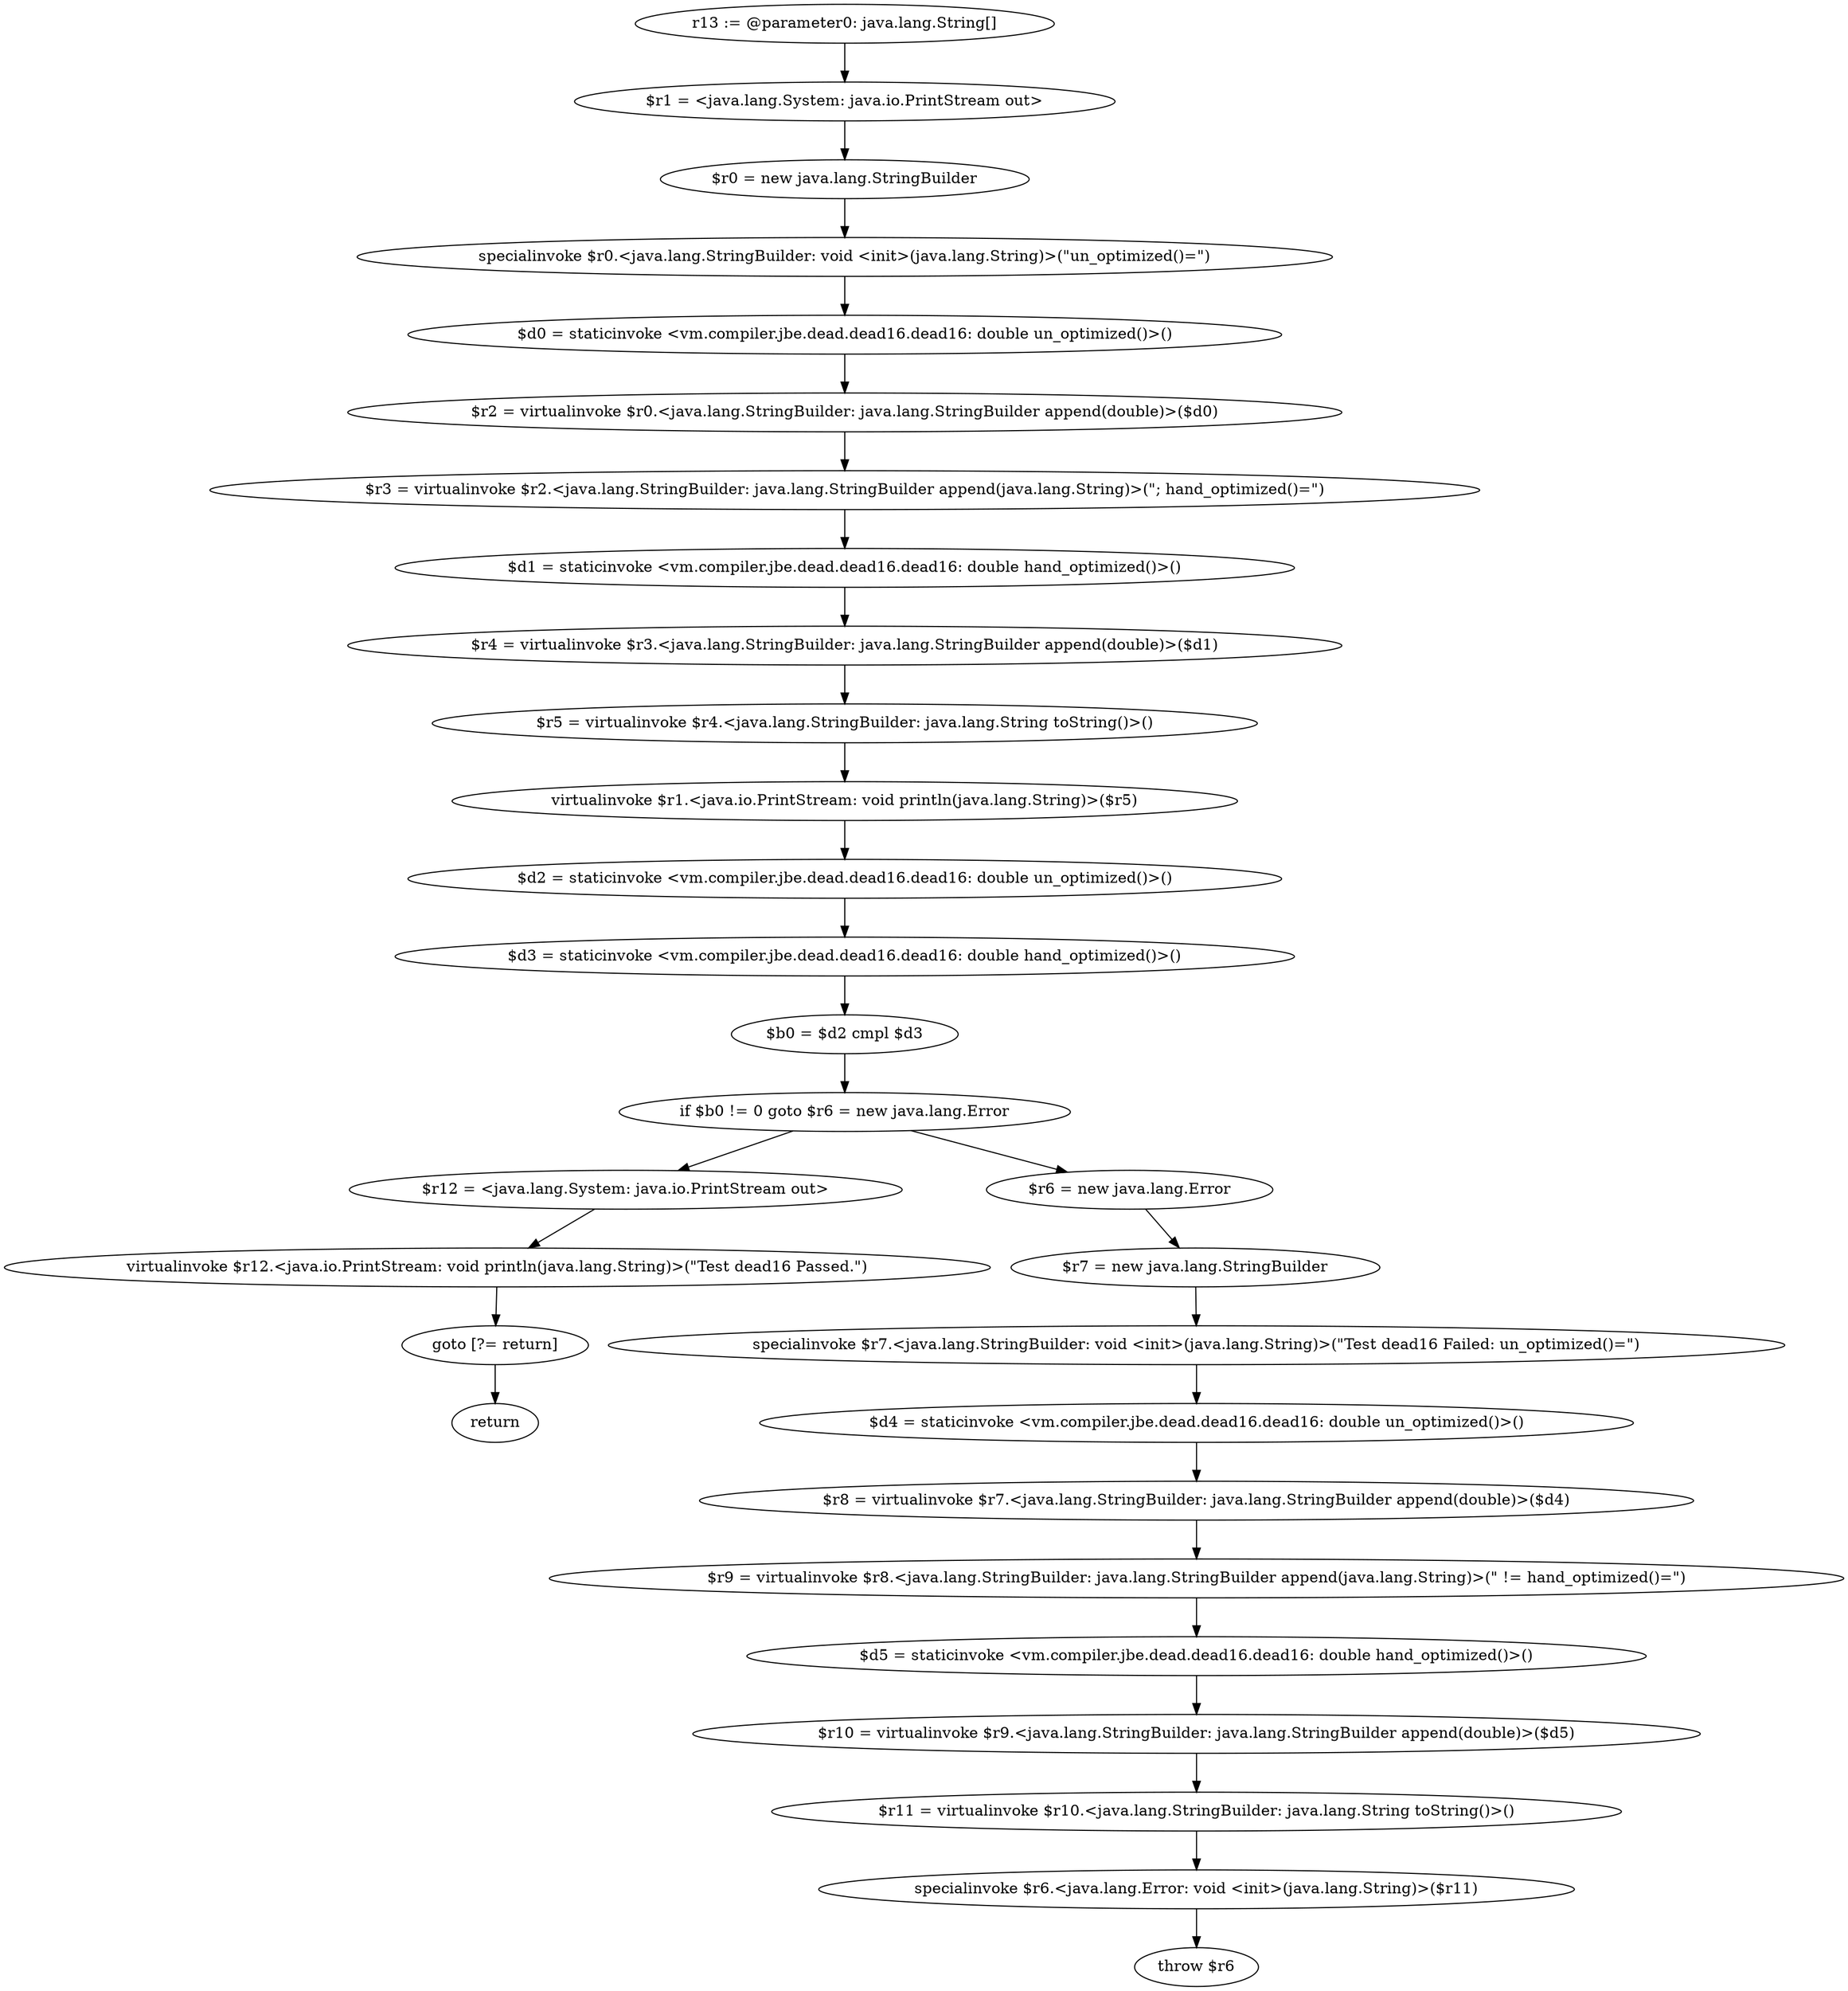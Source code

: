 digraph "unitGraph" {
    "r13 := @parameter0: java.lang.String[]"
    "$r1 = <java.lang.System: java.io.PrintStream out>"
    "$r0 = new java.lang.StringBuilder"
    "specialinvoke $r0.<java.lang.StringBuilder: void <init>(java.lang.String)>(\"un_optimized()=\")"
    "$d0 = staticinvoke <vm.compiler.jbe.dead.dead16.dead16: double un_optimized()>()"
    "$r2 = virtualinvoke $r0.<java.lang.StringBuilder: java.lang.StringBuilder append(double)>($d0)"
    "$r3 = virtualinvoke $r2.<java.lang.StringBuilder: java.lang.StringBuilder append(java.lang.String)>(\"; hand_optimized()=\")"
    "$d1 = staticinvoke <vm.compiler.jbe.dead.dead16.dead16: double hand_optimized()>()"
    "$r4 = virtualinvoke $r3.<java.lang.StringBuilder: java.lang.StringBuilder append(double)>($d1)"
    "$r5 = virtualinvoke $r4.<java.lang.StringBuilder: java.lang.String toString()>()"
    "virtualinvoke $r1.<java.io.PrintStream: void println(java.lang.String)>($r5)"
    "$d2 = staticinvoke <vm.compiler.jbe.dead.dead16.dead16: double un_optimized()>()"
    "$d3 = staticinvoke <vm.compiler.jbe.dead.dead16.dead16: double hand_optimized()>()"
    "$b0 = $d2 cmpl $d3"
    "if $b0 != 0 goto $r6 = new java.lang.Error"
    "$r12 = <java.lang.System: java.io.PrintStream out>"
    "virtualinvoke $r12.<java.io.PrintStream: void println(java.lang.String)>(\"Test dead16 Passed.\")"
    "goto [?= return]"
    "$r6 = new java.lang.Error"
    "$r7 = new java.lang.StringBuilder"
    "specialinvoke $r7.<java.lang.StringBuilder: void <init>(java.lang.String)>(\"Test dead16 Failed: un_optimized()=\")"
    "$d4 = staticinvoke <vm.compiler.jbe.dead.dead16.dead16: double un_optimized()>()"
    "$r8 = virtualinvoke $r7.<java.lang.StringBuilder: java.lang.StringBuilder append(double)>($d4)"
    "$r9 = virtualinvoke $r8.<java.lang.StringBuilder: java.lang.StringBuilder append(java.lang.String)>(\" != hand_optimized()=\")"
    "$d5 = staticinvoke <vm.compiler.jbe.dead.dead16.dead16: double hand_optimized()>()"
    "$r10 = virtualinvoke $r9.<java.lang.StringBuilder: java.lang.StringBuilder append(double)>($d5)"
    "$r11 = virtualinvoke $r10.<java.lang.StringBuilder: java.lang.String toString()>()"
    "specialinvoke $r6.<java.lang.Error: void <init>(java.lang.String)>($r11)"
    "throw $r6"
    "return"
    "r13 := @parameter0: java.lang.String[]"->"$r1 = <java.lang.System: java.io.PrintStream out>";
    "$r1 = <java.lang.System: java.io.PrintStream out>"->"$r0 = new java.lang.StringBuilder";
    "$r0 = new java.lang.StringBuilder"->"specialinvoke $r0.<java.lang.StringBuilder: void <init>(java.lang.String)>(\"un_optimized()=\")";
    "specialinvoke $r0.<java.lang.StringBuilder: void <init>(java.lang.String)>(\"un_optimized()=\")"->"$d0 = staticinvoke <vm.compiler.jbe.dead.dead16.dead16: double un_optimized()>()";
    "$d0 = staticinvoke <vm.compiler.jbe.dead.dead16.dead16: double un_optimized()>()"->"$r2 = virtualinvoke $r0.<java.lang.StringBuilder: java.lang.StringBuilder append(double)>($d0)";
    "$r2 = virtualinvoke $r0.<java.lang.StringBuilder: java.lang.StringBuilder append(double)>($d0)"->"$r3 = virtualinvoke $r2.<java.lang.StringBuilder: java.lang.StringBuilder append(java.lang.String)>(\"; hand_optimized()=\")";
    "$r3 = virtualinvoke $r2.<java.lang.StringBuilder: java.lang.StringBuilder append(java.lang.String)>(\"; hand_optimized()=\")"->"$d1 = staticinvoke <vm.compiler.jbe.dead.dead16.dead16: double hand_optimized()>()";
    "$d1 = staticinvoke <vm.compiler.jbe.dead.dead16.dead16: double hand_optimized()>()"->"$r4 = virtualinvoke $r3.<java.lang.StringBuilder: java.lang.StringBuilder append(double)>($d1)";
    "$r4 = virtualinvoke $r3.<java.lang.StringBuilder: java.lang.StringBuilder append(double)>($d1)"->"$r5 = virtualinvoke $r4.<java.lang.StringBuilder: java.lang.String toString()>()";
    "$r5 = virtualinvoke $r4.<java.lang.StringBuilder: java.lang.String toString()>()"->"virtualinvoke $r1.<java.io.PrintStream: void println(java.lang.String)>($r5)";
    "virtualinvoke $r1.<java.io.PrintStream: void println(java.lang.String)>($r5)"->"$d2 = staticinvoke <vm.compiler.jbe.dead.dead16.dead16: double un_optimized()>()";
    "$d2 = staticinvoke <vm.compiler.jbe.dead.dead16.dead16: double un_optimized()>()"->"$d3 = staticinvoke <vm.compiler.jbe.dead.dead16.dead16: double hand_optimized()>()";
    "$d3 = staticinvoke <vm.compiler.jbe.dead.dead16.dead16: double hand_optimized()>()"->"$b0 = $d2 cmpl $d3";
    "$b0 = $d2 cmpl $d3"->"if $b0 != 0 goto $r6 = new java.lang.Error";
    "if $b0 != 0 goto $r6 = new java.lang.Error"->"$r12 = <java.lang.System: java.io.PrintStream out>";
    "if $b0 != 0 goto $r6 = new java.lang.Error"->"$r6 = new java.lang.Error";
    "$r12 = <java.lang.System: java.io.PrintStream out>"->"virtualinvoke $r12.<java.io.PrintStream: void println(java.lang.String)>(\"Test dead16 Passed.\")";
    "virtualinvoke $r12.<java.io.PrintStream: void println(java.lang.String)>(\"Test dead16 Passed.\")"->"goto [?= return]";
    "goto [?= return]"->"return";
    "$r6 = new java.lang.Error"->"$r7 = new java.lang.StringBuilder";
    "$r7 = new java.lang.StringBuilder"->"specialinvoke $r7.<java.lang.StringBuilder: void <init>(java.lang.String)>(\"Test dead16 Failed: un_optimized()=\")";
    "specialinvoke $r7.<java.lang.StringBuilder: void <init>(java.lang.String)>(\"Test dead16 Failed: un_optimized()=\")"->"$d4 = staticinvoke <vm.compiler.jbe.dead.dead16.dead16: double un_optimized()>()";
    "$d4 = staticinvoke <vm.compiler.jbe.dead.dead16.dead16: double un_optimized()>()"->"$r8 = virtualinvoke $r7.<java.lang.StringBuilder: java.lang.StringBuilder append(double)>($d4)";
    "$r8 = virtualinvoke $r7.<java.lang.StringBuilder: java.lang.StringBuilder append(double)>($d4)"->"$r9 = virtualinvoke $r8.<java.lang.StringBuilder: java.lang.StringBuilder append(java.lang.String)>(\" != hand_optimized()=\")";
    "$r9 = virtualinvoke $r8.<java.lang.StringBuilder: java.lang.StringBuilder append(java.lang.String)>(\" != hand_optimized()=\")"->"$d5 = staticinvoke <vm.compiler.jbe.dead.dead16.dead16: double hand_optimized()>()";
    "$d5 = staticinvoke <vm.compiler.jbe.dead.dead16.dead16: double hand_optimized()>()"->"$r10 = virtualinvoke $r9.<java.lang.StringBuilder: java.lang.StringBuilder append(double)>($d5)";
    "$r10 = virtualinvoke $r9.<java.lang.StringBuilder: java.lang.StringBuilder append(double)>($d5)"->"$r11 = virtualinvoke $r10.<java.lang.StringBuilder: java.lang.String toString()>()";
    "$r11 = virtualinvoke $r10.<java.lang.StringBuilder: java.lang.String toString()>()"->"specialinvoke $r6.<java.lang.Error: void <init>(java.lang.String)>($r11)";
    "specialinvoke $r6.<java.lang.Error: void <init>(java.lang.String)>($r11)"->"throw $r6";
}
